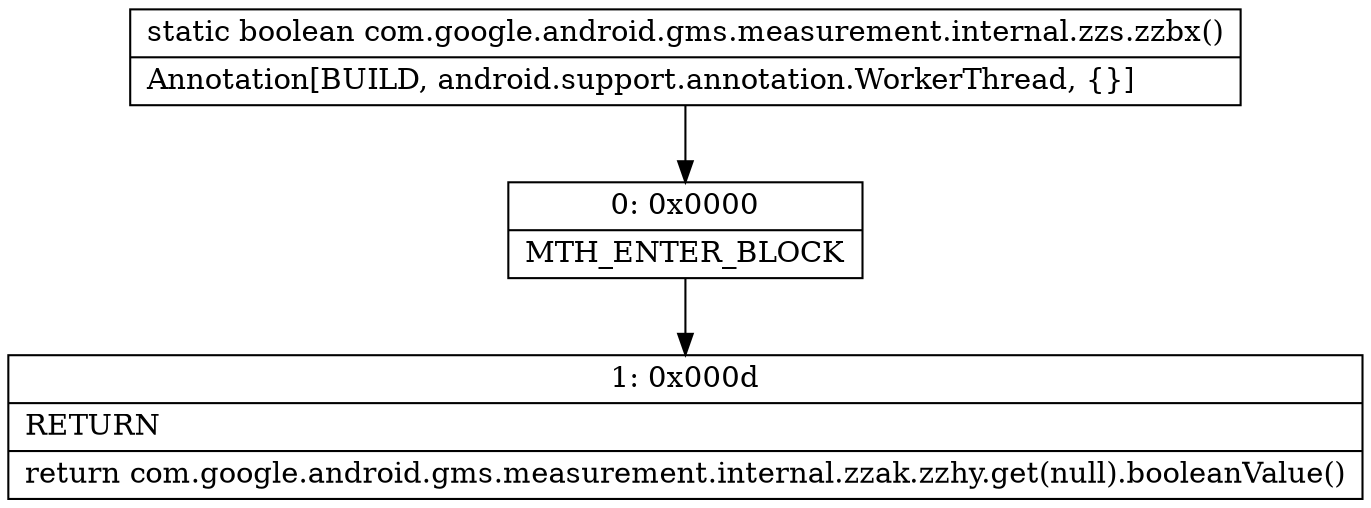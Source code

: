 digraph "CFG forcom.google.android.gms.measurement.internal.zzs.zzbx()Z" {
Node_0 [shape=record,label="{0\:\ 0x0000|MTH_ENTER_BLOCK\l}"];
Node_1 [shape=record,label="{1\:\ 0x000d|RETURN\l|return com.google.android.gms.measurement.internal.zzak.zzhy.get(null).booleanValue()\l}"];
MethodNode[shape=record,label="{static boolean com.google.android.gms.measurement.internal.zzs.zzbx()  | Annotation[BUILD, android.support.annotation.WorkerThread, \{\}]\l}"];
MethodNode -> Node_0;
Node_0 -> Node_1;
}

